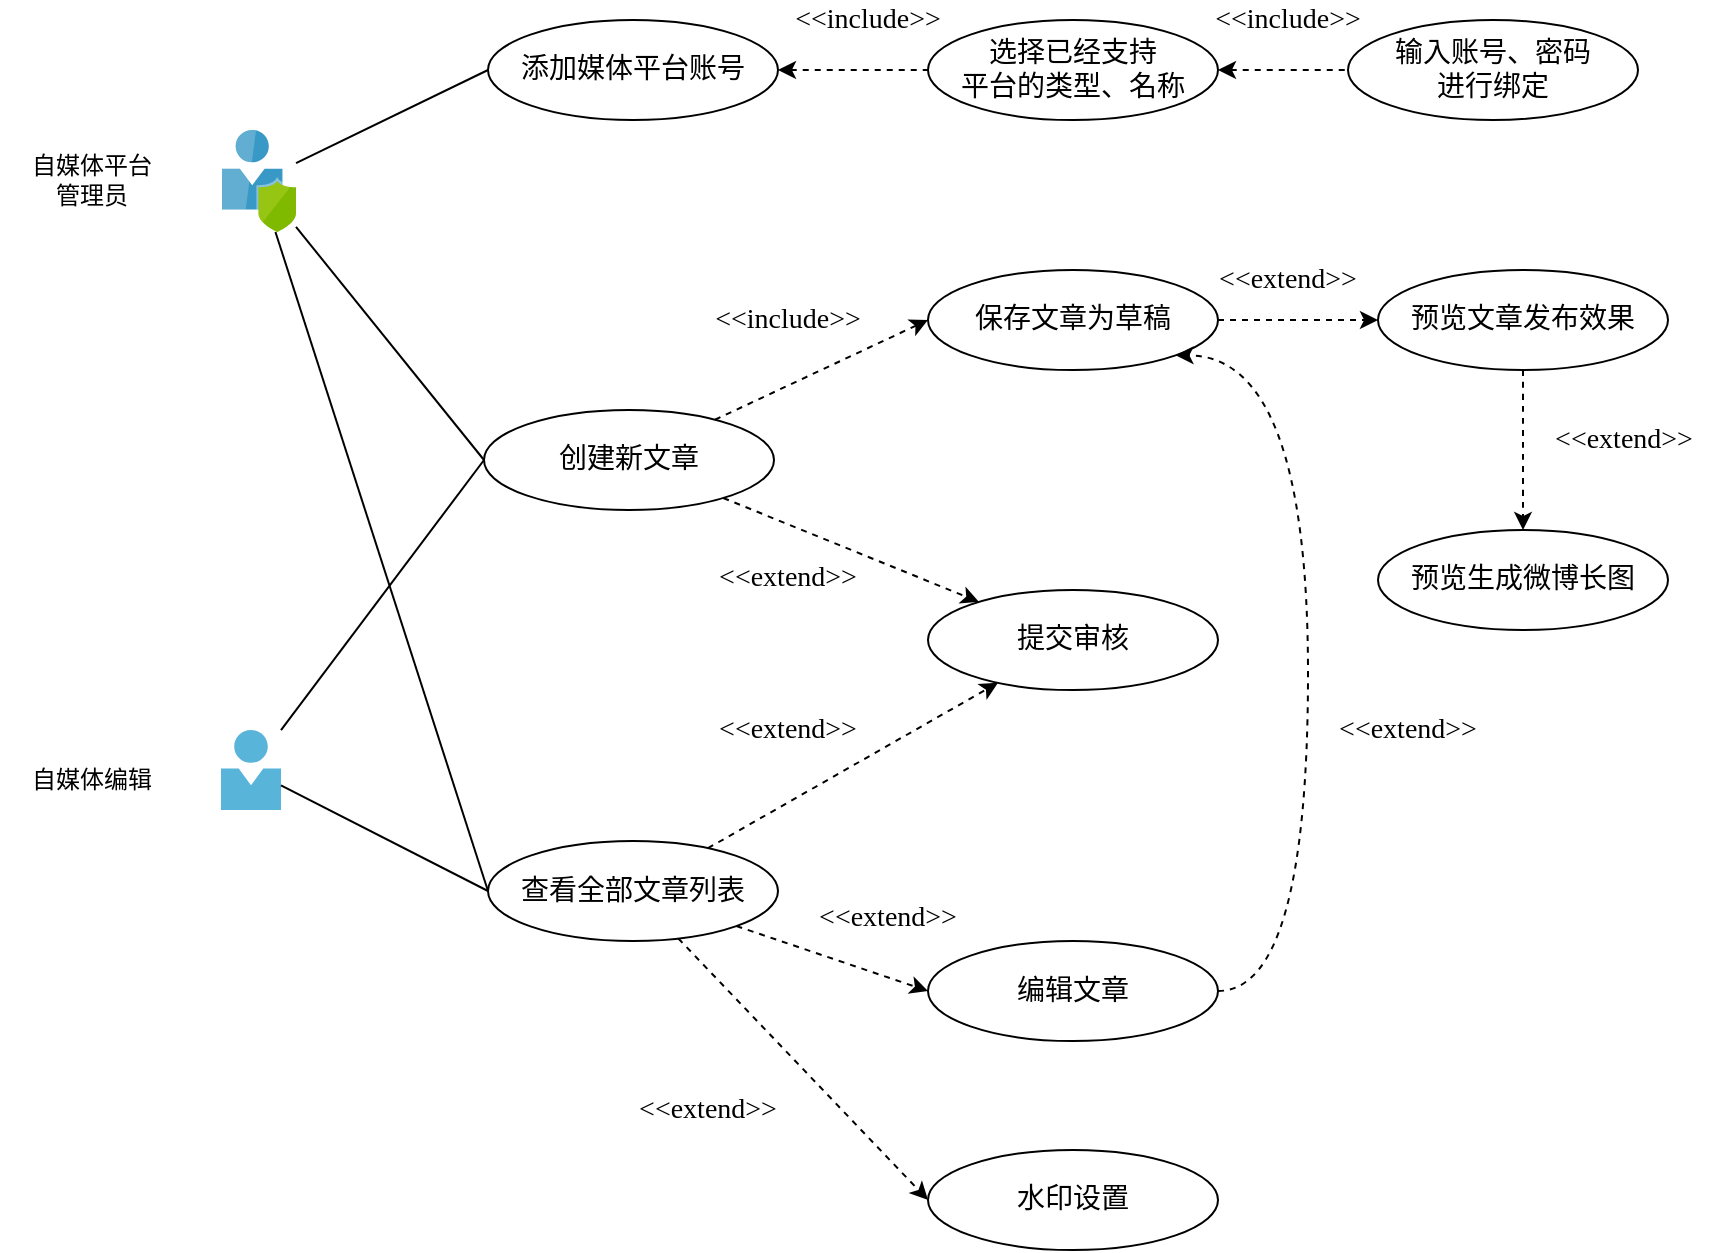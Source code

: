 <mxfile version="11.3.0" type="device" pages="1"><diagram id="kLkyTT4RMx1ix4jsi-1U" name="Page-1"><mxGraphModel dx="946" dy="641" grid="1" gridSize="10" guides="1" tooltips="1" connect="1" arrows="1" fold="1" page="1" pageScale="1" pageWidth="827" pageHeight="1169" math="0" shadow="0"><root><mxCell id="0"/><mxCell id="1" parent="0"/><mxCell id="CRW-AWzinLaDZA1XfrDs-1" style="edgeStyle=none;rounded=0;orthogonalLoop=1;jettySize=auto;html=1;entryX=0;entryY=0.5;entryDx=0;entryDy=0;startArrow=none;startFill=0;endArrow=none;endFill=0;fontFamily=SF Mono;fontSize=14;" parent="1" source="CRW-AWzinLaDZA1XfrDs-2" target="CRW-AWzinLaDZA1XfrDs-4" edge="1"><mxGeometry relative="1" as="geometry"/></mxCell><mxCell id="CRW-AWzinLaDZA1XfrDs-7" style="rounded=0;orthogonalLoop=1;jettySize=auto;html=1;endArrow=none;endFill=0;entryX=0;entryY=0.5;entryDx=0;entryDy=0;" parent="1" source="CRW-AWzinLaDZA1XfrDs-2" target="CRW-AWzinLaDZA1XfrDs-6" edge="1"><mxGeometry relative="1" as="geometry"/></mxCell><mxCell id="CRW-AWzinLaDZA1XfrDs-2" value="" style="aspect=fixed;html=1;points=[];align=center;image;fontSize=12;image=img/lib/mscae/User_Privacy.svg;" parent="1" vertex="1"><mxGeometry x="137" y="190" width="37" height="51" as="geometry"/></mxCell><mxCell id="CRW-AWzinLaDZA1XfrDs-3" value="自媒体平台&lt;br&gt;管理员" style="text;html=1;strokeColor=none;fillColor=none;align=center;verticalAlign=middle;whiteSpace=wrap;rounded=0;fontFamily=SF Mono;fontStyle=0" parent="1" vertex="1"><mxGeometry x="26.5" y="200" width="90" height="30" as="geometry"/></mxCell><mxCell id="OZcskheo_9REuKZT4irM-11" style="edgeStyle=orthogonalEdgeStyle;rounded=0;orthogonalLoop=1;jettySize=auto;html=1;startArrow=classic;startFill=1;endArrow=none;endFill=0;dashed=1;" parent="1" source="CRW-AWzinLaDZA1XfrDs-4" target="OZcskheo_9REuKZT4irM-8" edge="1"><mxGeometry relative="1" as="geometry"/></mxCell><mxCell id="CRW-AWzinLaDZA1XfrDs-4" value="添加媒体平台账号" style="ellipse;whiteSpace=wrap;html=1;fontFamily=SF Mono;fontSize=14;" parent="1" vertex="1"><mxGeometry x="270" y="135" width="145" height="50" as="geometry"/></mxCell><mxCell id="OZcskheo_9REuKZT4irM-17" style="edgeStyle=none;rounded=0;orthogonalLoop=1;jettySize=auto;html=1;dashed=1;startArrow=none;startFill=0;endArrow=classic;endFill=1;" parent="1" source="CRW-AWzinLaDZA1XfrDs-6" target="OZcskheo_9REuKZT4irM-15" edge="1"><mxGeometry relative="1" as="geometry"/></mxCell><mxCell id="CRW-AWzinLaDZA1XfrDs-6" value="创建新文章" style="ellipse;whiteSpace=wrap;html=1;fontFamily=SF Mono;fontSize=14;" parent="1" vertex="1"><mxGeometry x="268" y="330" width="145" height="50" as="geometry"/></mxCell><mxCell id="OZcskheo_9REuKZT4irM-1" value="" style="aspect=fixed;html=1;points=[];align=center;image;fontSize=12;image=img/lib/mscae/Person.svg;" parent="1" vertex="1"><mxGeometry x="136.5" y="490" width="30" height="40" as="geometry"/></mxCell><mxCell id="OZcskheo_9REuKZT4irM-2" value="自媒体编辑" style="text;html=1;strokeColor=none;fillColor=none;align=center;verticalAlign=middle;whiteSpace=wrap;rounded=0;fontFamily=SF Mono;fontStyle=0" parent="1" vertex="1"><mxGeometry x="26.5" y="500" width="90" height="30" as="geometry"/></mxCell><mxCell id="OZcskheo_9REuKZT4irM-21" style="edgeStyle=none;rounded=0;orthogonalLoop=1;jettySize=auto;html=1;entryX=0;entryY=0.5;entryDx=0;entryDy=0;dashed=1;startArrow=none;startFill=0;endArrow=classic;endFill=1;" parent="1" source="OZcskheo_9REuKZT4irM-3" target="OZcskheo_9REuKZT4irM-20" edge="1"><mxGeometry relative="1" as="geometry"/></mxCell><mxCell id="OZcskheo_9REuKZT4irM-24" style="edgeStyle=none;rounded=0;orthogonalLoop=1;jettySize=auto;html=1;dashed=1;startArrow=none;startFill=0;endArrow=classic;endFill=1;" parent="1" source="OZcskheo_9REuKZT4irM-3" target="OZcskheo_9REuKZT4irM-15" edge="1"><mxGeometry relative="1" as="geometry"/></mxCell><mxCell id="OZcskheo_9REuKZT4irM-35" style="rounded=0;orthogonalLoop=1;jettySize=auto;html=1;entryX=0;entryY=0.5;entryDx=0;entryDy=0;dashed=1;startArrow=none;startFill=0;endArrow=classic;endFill=1;fontFamily=SF Mono;" parent="1" source="OZcskheo_9REuKZT4irM-3" target="OZcskheo_9REuKZT4irM-34" edge="1"><mxGeometry relative="1" as="geometry"/></mxCell><mxCell id="OZcskheo_9REuKZT4irM-3" value="查看全部文章列表" style="ellipse;whiteSpace=wrap;html=1;fontFamily=SF Mono;fontSize=14;" parent="1" vertex="1"><mxGeometry x="270" y="545.5" width="145" height="50" as="geometry"/></mxCell><mxCell id="OZcskheo_9REuKZT4irM-5" style="edgeStyle=none;rounded=0;orthogonalLoop=1;jettySize=auto;html=1;entryX=0;entryY=0.5;entryDx=0;entryDy=0;startArrow=none;startFill=0;endArrow=none;endFill=0;fontFamily=SF Mono;fontSize=14;" parent="1" source="OZcskheo_9REuKZT4irM-1" target="CRW-AWzinLaDZA1XfrDs-6" edge="1"><mxGeometry relative="1" as="geometry"><mxPoint x="150" y="217.069" as="sourcePoint"/><mxPoint x="280" y="235" as="targetPoint"/></mxGeometry></mxCell><mxCell id="OZcskheo_9REuKZT4irM-6" style="edgeStyle=none;rounded=0;orthogonalLoop=1;jettySize=auto;html=1;entryX=0;entryY=0.5;entryDx=0;entryDy=0;startArrow=none;startFill=0;endArrow=none;endFill=0;fontFamily=SF Mono;fontSize=14;" parent="1" source="OZcskheo_9REuKZT4irM-1" target="OZcskheo_9REuKZT4irM-3" edge="1"><mxGeometry relative="1" as="geometry"><mxPoint x="150" y="228.448" as="sourcePoint"/><mxPoint x="280" y="345" as="targetPoint"/></mxGeometry></mxCell><mxCell id="OZcskheo_9REuKZT4irM-7" style="rounded=0;orthogonalLoop=1;jettySize=auto;html=1;endArrow=none;endFill=0;entryX=0;entryY=0.5;entryDx=0;entryDy=0;" parent="1" source="CRW-AWzinLaDZA1XfrDs-2" target="OZcskheo_9REuKZT4irM-3" edge="1"><mxGeometry relative="1" as="geometry"><mxPoint x="157.5" y="432.314" as="sourcePoint"/><mxPoint x="280" y="345" as="targetPoint"/></mxGeometry></mxCell><mxCell id="OZcskheo_9REuKZT4irM-12" style="edgeStyle=orthogonalEdgeStyle;rounded=0;orthogonalLoop=1;jettySize=auto;html=1;exitX=1;exitY=0.5;exitDx=0;exitDy=0;entryX=0;entryY=0.5;entryDx=0;entryDy=0;dashed=1;startArrow=classic;startFill=1;endArrow=none;endFill=0;" parent="1" source="OZcskheo_9REuKZT4irM-8" target="OZcskheo_9REuKZT4irM-9" edge="1"><mxGeometry relative="1" as="geometry"/></mxCell><mxCell id="OZcskheo_9REuKZT4irM-8" value="选择已经支持&lt;br&gt;平台的类型、名称" style="ellipse;whiteSpace=wrap;html=1;fontFamily=SF Mono;fontSize=14;" parent="1" vertex="1"><mxGeometry x="490" y="135" width="145" height="50" as="geometry"/></mxCell><mxCell id="OZcskheo_9REuKZT4irM-9" value="输入账号、密码&lt;br&gt;进行绑定" style="ellipse;whiteSpace=wrap;html=1;fontFamily=SF Mono;fontSize=14;" parent="1" vertex="1"><mxGeometry x="700" y="135" width="145" height="50" as="geometry"/></mxCell><mxCell id="OZcskheo_9REuKZT4irM-10" value="&amp;lt;&amp;lt;include&amp;gt;&amp;gt;" style="text;html=1;strokeColor=none;fillColor=none;align=center;verticalAlign=middle;whiteSpace=wrap;rounded=0;fontFamily=SF Mono;fontSize=14;rotation=0;" parent="1" vertex="1"><mxGeometry x="410" y="125" width="100" height="20" as="geometry"/></mxCell><mxCell id="OZcskheo_9REuKZT4irM-13" value="&amp;lt;&amp;lt;include&amp;gt;&amp;gt;" style="text;html=1;strokeColor=none;fillColor=none;align=center;verticalAlign=middle;whiteSpace=wrap;rounded=0;fontFamily=SF Mono;fontSize=14;rotation=0;" parent="1" vertex="1"><mxGeometry x="620" y="125" width="100" height="20" as="geometry"/></mxCell><mxCell id="OZcskheo_9REuKZT4irM-27" value="" style="edgeStyle=none;rounded=0;orthogonalLoop=1;jettySize=auto;html=1;dashed=1;startArrow=none;startFill=0;endArrow=classic;endFill=1;" parent="1" source="OZcskheo_9REuKZT4irM-14" target="OZcskheo_9REuKZT4irM-26" edge="1"><mxGeometry relative="1" as="geometry"/></mxCell><mxCell id="OZcskheo_9REuKZT4irM-14" value="保存文章为草稿" style="ellipse;whiteSpace=wrap;html=1;fontFamily=SF Mono;fontSize=14;" parent="1" vertex="1"><mxGeometry x="490" y="260" width="145" height="50" as="geometry"/></mxCell><mxCell id="OZcskheo_9REuKZT4irM-32" value="" style="edgeStyle=orthogonalEdgeStyle;curved=1;rounded=0;orthogonalLoop=1;jettySize=auto;html=1;dashed=1;startArrow=none;startFill=0;endArrow=classic;endFill=1;fontFamily=SF Mono;" parent="1" source="OZcskheo_9REuKZT4irM-26" target="OZcskheo_9REuKZT4irM-31" edge="1"><mxGeometry relative="1" as="geometry"/></mxCell><mxCell id="OZcskheo_9REuKZT4irM-26" value="预览文章发布效果" style="ellipse;whiteSpace=wrap;html=1;fontFamily=SF Mono;fontSize=14;" parent="1" vertex="1"><mxGeometry x="715" y="260" width="145" height="50" as="geometry"/></mxCell><mxCell id="OZcskheo_9REuKZT4irM-31" value="预览生成微博长图" style="ellipse;whiteSpace=wrap;html=1;fontFamily=SF Mono;fontSize=14;" parent="1" vertex="1"><mxGeometry x="715" y="390" width="145" height="50" as="geometry"/></mxCell><mxCell id="OZcskheo_9REuKZT4irM-15" value="提交审核" style="ellipse;whiteSpace=wrap;html=1;fontFamily=SF Mono;fontSize=14;" parent="1" vertex="1"><mxGeometry x="490" y="420" width="145" height="50" as="geometry"/></mxCell><mxCell id="OZcskheo_9REuKZT4irM-16" style="rounded=0;orthogonalLoop=1;jettySize=auto;html=1;startArrow=none;startFill=0;endArrow=classic;endFill=1;dashed=1;entryX=0;entryY=0.5;entryDx=0;entryDy=0;" parent="1" source="CRW-AWzinLaDZA1XfrDs-6" target="OZcskheo_9REuKZT4irM-14" edge="1"><mxGeometry relative="1" as="geometry"><mxPoint x="425" y="170" as="sourcePoint"/><mxPoint x="500" y="170" as="targetPoint"/></mxGeometry></mxCell><mxCell id="OZcskheo_9REuKZT4irM-18" value="&amp;lt;&amp;lt;include&amp;gt;&amp;gt;" style="text;html=1;strokeColor=none;fillColor=none;align=center;verticalAlign=middle;whiteSpace=wrap;rounded=0;fontFamily=SF Mono;fontSize=14;rotation=0;" parent="1" vertex="1"><mxGeometry x="370" y="275" width="100" height="20" as="geometry"/></mxCell><mxCell id="OZcskheo_9REuKZT4irM-19" value="&amp;lt;&amp;lt;extend&amp;gt;&amp;gt;" style="text;html=1;strokeColor=none;fillColor=none;align=center;verticalAlign=middle;whiteSpace=wrap;rounded=0;fontFamily=SF Mono;fontSize=14;rotation=0;" parent="1" vertex="1"><mxGeometry x="370" y="404" width="100" height="20" as="geometry"/></mxCell><mxCell id="OZcskheo_9REuKZT4irM-29" style="edgeStyle=orthogonalEdgeStyle;rounded=0;orthogonalLoop=1;jettySize=auto;html=1;dashed=1;startArrow=none;startFill=0;endArrow=classic;endFill=1;exitX=1;exitY=0.5;exitDx=0;exitDy=0;entryX=1;entryY=1;entryDx=0;entryDy=0;curved=1;" parent="1" source="OZcskheo_9REuKZT4irM-20" target="OZcskheo_9REuKZT4irM-14" edge="1"><mxGeometry relative="1" as="geometry"><Array as="points"><mxPoint x="680" y="621"/><mxPoint x="680" y="303"/></Array></mxGeometry></mxCell><mxCell id="OZcskheo_9REuKZT4irM-20" value="编辑文章" style="ellipse;whiteSpace=wrap;html=1;fontFamily=SF Mono;fontSize=14;" parent="1" vertex="1"><mxGeometry x="490" y="595.5" width="145" height="50" as="geometry"/></mxCell><mxCell id="OZcskheo_9REuKZT4irM-22" value="&amp;lt;&amp;lt;extend&amp;gt;&amp;gt;" style="text;html=1;strokeColor=none;fillColor=none;align=center;verticalAlign=middle;whiteSpace=wrap;rounded=0;fontFamily=SF Mono;fontSize=14;rotation=0;" parent="1" vertex="1"><mxGeometry x="420" y="574" width="100" height="20" as="geometry"/></mxCell><mxCell id="OZcskheo_9REuKZT4irM-25" value="&amp;lt;&amp;lt;extend&amp;gt;&amp;gt;" style="text;html=1;strokeColor=none;fillColor=none;align=center;verticalAlign=middle;whiteSpace=wrap;rounded=0;fontFamily=SF Mono;fontSize=14;rotation=0;" parent="1" vertex="1"><mxGeometry x="370" y="480" width="100" height="20" as="geometry"/></mxCell><mxCell id="OZcskheo_9REuKZT4irM-28" value="&amp;lt;&amp;lt;extend&amp;gt;&amp;gt;" style="text;html=1;strokeColor=none;fillColor=none;align=center;verticalAlign=middle;whiteSpace=wrap;rounded=0;fontFamily=SF Mono;fontSize=14;rotation=0;" parent="1" vertex="1"><mxGeometry x="620" y="255" width="100" height="20" as="geometry"/></mxCell><mxCell id="OZcskheo_9REuKZT4irM-30" value="&amp;lt;&amp;lt;extend&amp;gt;&amp;gt;" style="text;html=1;strokeColor=none;fillColor=none;align=center;verticalAlign=middle;whiteSpace=wrap;rounded=0;fontFamily=SF Mono;fontSize=14;rotation=0;" parent="1" vertex="1"><mxGeometry x="680" y="480" width="100" height="20" as="geometry"/></mxCell><mxCell id="OZcskheo_9REuKZT4irM-33" value="&amp;lt;&amp;lt;extend&amp;gt;&amp;gt;" style="text;html=1;strokeColor=none;fillColor=none;align=center;verticalAlign=middle;whiteSpace=wrap;rounded=0;fontFamily=SF Mono;fontSize=14;rotation=0;" parent="1" vertex="1"><mxGeometry x="787.5" y="335" width="100" height="20" as="geometry"/></mxCell><mxCell id="OZcskheo_9REuKZT4irM-34" value="水印设置" style="ellipse;whiteSpace=wrap;html=1;fontFamily=SF Mono;fontSize=14;" parent="1" vertex="1"><mxGeometry x="490" y="700" width="145" height="50" as="geometry"/></mxCell><mxCell id="OZcskheo_9REuKZT4irM-36" value="&amp;lt;&amp;lt;extend&amp;gt;&amp;gt;" style="text;html=1;strokeColor=none;fillColor=none;align=center;verticalAlign=middle;whiteSpace=wrap;rounded=0;fontFamily=SF Mono;fontSize=14;rotation=0;" parent="1" vertex="1"><mxGeometry x="330" y="670" width="100" height="20" as="geometry"/></mxCell></root></mxGraphModel></diagram></mxfile>